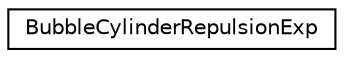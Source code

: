 digraph "Graphical Class Hierarchy"
{
 // INTERACTIVE_SVG=YES
  edge [fontname="Helvetica",fontsize="10",labelfontname="Helvetica",labelfontsize="10"];
  node [fontname="Helvetica",fontsize="10",shape=record];
  rankdir="LR";
  Node0 [label="BubbleCylinderRepulsionExp",height=0.2,width=0.4,color="black", fillcolor="white", style="filled",URL="$classBubbleCylinderRepulsionExp.html",tooltip="A exponential repulsive potential used by the BubbleCylinderRepulsion template. "];
}
